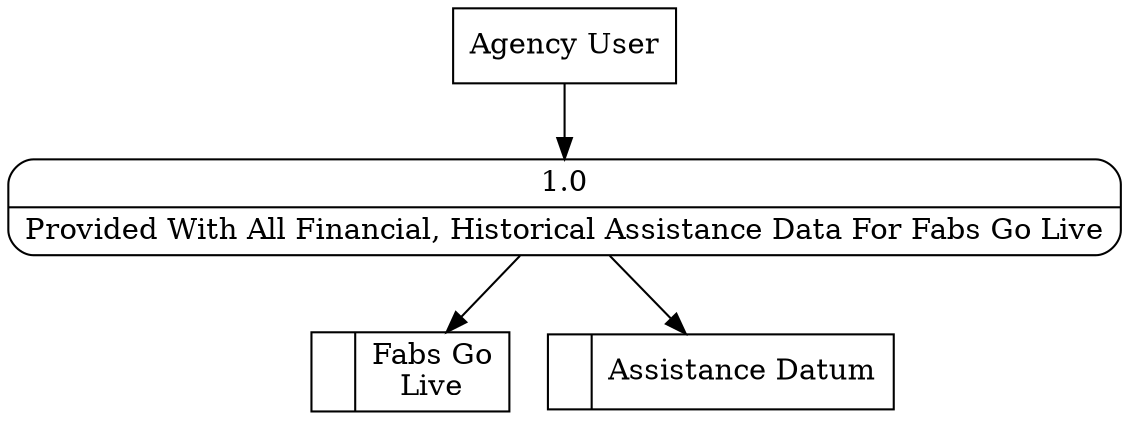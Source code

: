 digraph dfd2{ 
node[shape=record]
200 [label="<f0>  |<f1> Fabs Go\nLive " ];
201 [label="<f0>  |<f1> Assistance Datum " ];
202 [label="Agency User" shape=box];
203 [label="{<f0> 1.0|<f1> Provided With All Financial, Historical Assistance Data For Fabs Go Live }" shape=Mrecord];
202 -> 203
203 -> 201
203 -> 200
}
